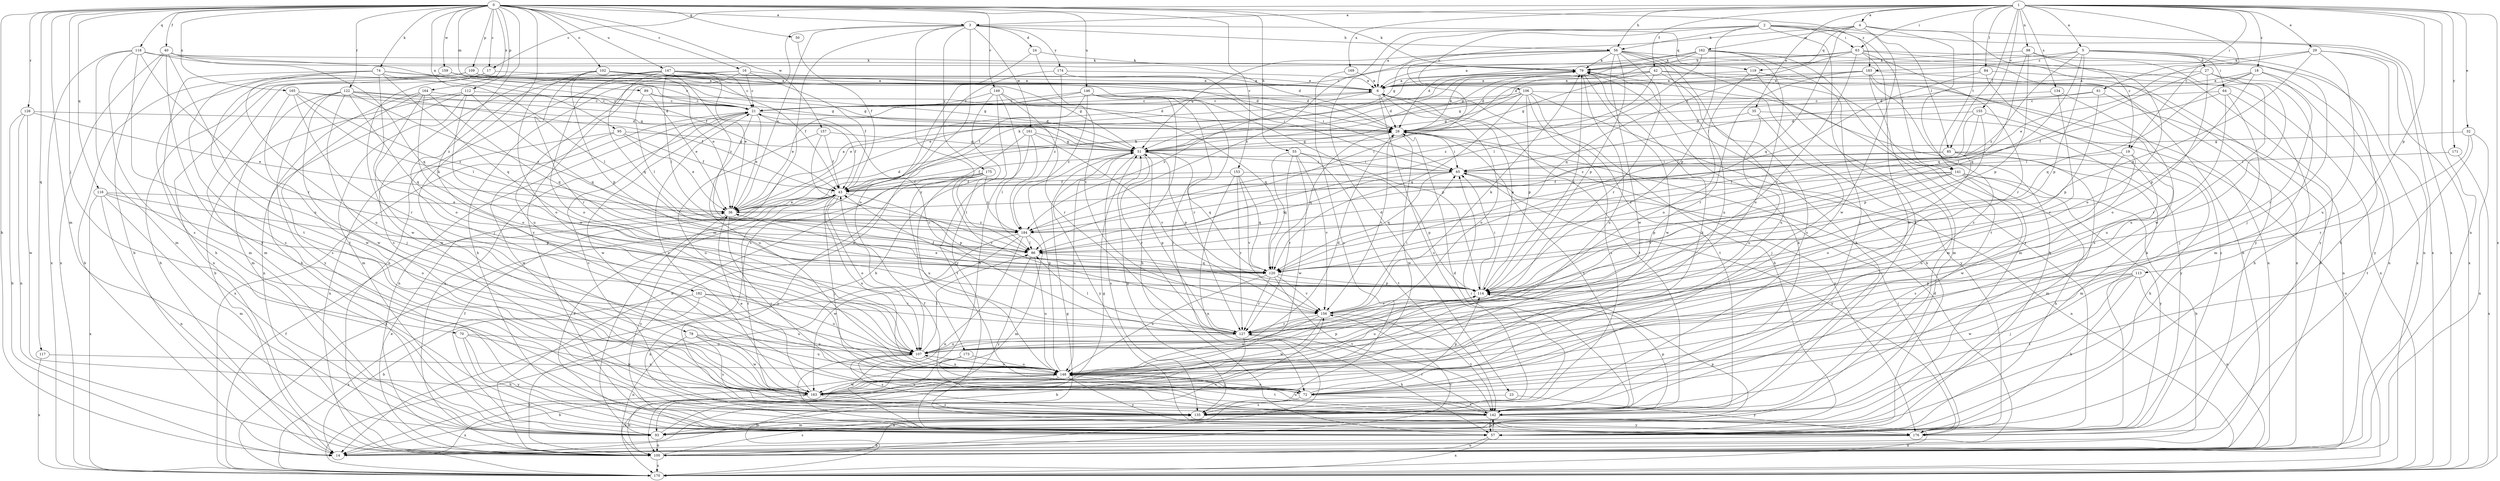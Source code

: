 strict digraph  {
0;
1;
2;
3;
4;
5;
6;
14;
16;
17;
18;
19;
21;
23;
24;
27;
28;
29;
32;
35;
36;
40;
42;
43;
50;
51;
55;
56;
57;
61;
63;
64;
65;
70;
72;
74;
78;
79;
84;
85;
86;
89;
93;
95;
98;
100;
102;
106;
107;
109;
112;
113;
114;
116;
117;
118;
119;
120;
122;
126;
127;
134;
135;
141;
142;
146;
147;
148;
149;
153;
155;
156;
157;
159;
161;
162;
163;
164;
165;
169;
170;
171;
173;
174;
175;
176;
182;
183;
184;
0 -> 3  [label=a];
0 -> 14  [label=b];
0 -> 16  [label=c];
0 -> 17  [label=c];
0 -> 40  [label=f];
0 -> 50  [label=g];
0 -> 55  [label=h];
0 -> 70  [label=j];
0 -> 74  [label=k];
0 -> 78  [label=k];
0 -> 79  [label=k];
0 -> 89  [label=m];
0 -> 93  [label=m];
0 -> 95  [label=n];
0 -> 102  [label=o];
0 -> 109  [label=p];
0 -> 112  [label=p];
0 -> 116  [label=q];
0 -> 117  [label=q];
0 -> 118  [label=q];
0 -> 122  [label=r];
0 -> 126  [label=r];
0 -> 146  [label=u];
0 -> 147  [label=u];
0 -> 149  [label=v];
0 -> 153  [label=v];
0 -> 157  [label=w];
0 -> 159  [label=w];
0 -> 164  [label=x];
0 -> 165  [label=x];
0 -> 182  [label=z];
0 -> 183  [label=z];
1 -> 3  [label=a];
1 -> 4  [label=a];
1 -> 5  [label=a];
1 -> 17  [label=c];
1 -> 18  [label=c];
1 -> 19  [label=c];
1 -> 29  [label=e];
1 -> 32  [label=e];
1 -> 35  [label=e];
1 -> 42  [label=f];
1 -> 56  [label=h];
1 -> 61  [label=i];
1 -> 63  [label=i];
1 -> 84  [label=l];
1 -> 85  [label=l];
1 -> 98  [label=n];
1 -> 100  [label=n];
1 -> 113  [label=p];
1 -> 134  [label=s];
1 -> 141  [label=t];
1 -> 155  [label=v];
1 -> 169  [label=x];
1 -> 170  [label=x];
1 -> 171  [label=y];
2 -> 6  [label=a];
2 -> 23  [label=d];
2 -> 56  [label=h];
2 -> 63  [label=i];
2 -> 85  [label=l];
2 -> 106  [label=o];
2 -> 114  [label=p];
2 -> 141  [label=t];
2 -> 142  [label=t];
2 -> 170  [label=x];
3 -> 24  [label=d];
3 -> 36  [label=e];
3 -> 56  [label=h];
3 -> 93  [label=m];
3 -> 100  [label=n];
3 -> 119  [label=q];
3 -> 161  [label=w];
3 -> 173  [label=y];
3 -> 174  [label=y];
3 -> 175  [label=y];
3 -> 176  [label=y];
4 -> 19  [label=c];
4 -> 51  [label=g];
4 -> 119  [label=q];
4 -> 120  [label=q];
4 -> 135  [label=s];
4 -> 162  [label=w];
4 -> 163  [label=w];
4 -> 170  [label=x];
5 -> 21  [label=c];
5 -> 27  [label=d];
5 -> 57  [label=h];
5 -> 64  [label=i];
5 -> 72  [label=j];
5 -> 114  [label=p];
5 -> 120  [label=q];
5 -> 183  [label=z];
5 -> 184  [label=z];
6 -> 21  [label=c];
6 -> 28  [label=d];
6 -> 57  [label=h];
6 -> 107  [label=o];
6 -> 135  [label=s];
6 -> 142  [label=t];
6 -> 184  [label=z];
14 -> 28  [label=d];
14 -> 156  [label=v];
16 -> 6  [label=a];
16 -> 21  [label=c];
16 -> 43  [label=f];
16 -> 57  [label=h];
16 -> 100  [label=n];
16 -> 148  [label=u];
17 -> 6  [label=a];
17 -> 14  [label=b];
17 -> 93  [label=m];
17 -> 100  [label=n];
18 -> 6  [label=a];
18 -> 28  [label=d];
18 -> 100  [label=n];
18 -> 114  [label=p];
18 -> 120  [label=q];
18 -> 127  [label=r];
19 -> 65  [label=i];
19 -> 93  [label=m];
19 -> 148  [label=u];
19 -> 163  [label=w];
21 -> 28  [label=d];
21 -> 36  [label=e];
21 -> 43  [label=f];
21 -> 100  [label=n];
21 -> 148  [label=u];
21 -> 163  [label=w];
21 -> 170  [label=x];
23 -> 135  [label=s];
23 -> 176  [label=y];
24 -> 79  [label=k];
24 -> 107  [label=o];
24 -> 156  [label=v];
27 -> 6  [label=a];
27 -> 86  [label=l];
27 -> 93  [label=m];
27 -> 107  [label=o];
27 -> 148  [label=u];
27 -> 176  [label=y];
28 -> 51  [label=g];
28 -> 65  [label=i];
28 -> 79  [label=k];
28 -> 120  [label=q];
28 -> 142  [label=t];
28 -> 156  [label=v];
28 -> 163  [label=w];
28 -> 176  [label=y];
29 -> 36  [label=e];
29 -> 79  [label=k];
29 -> 100  [label=n];
29 -> 120  [label=q];
29 -> 148  [label=u];
29 -> 170  [label=x];
32 -> 51  [label=g];
32 -> 100  [label=n];
32 -> 127  [label=r];
32 -> 142  [label=t];
35 -> 28  [label=d];
35 -> 72  [label=j];
35 -> 148  [label=u];
35 -> 176  [label=y];
36 -> 6  [label=a];
36 -> 28  [label=d];
36 -> 72  [label=j];
36 -> 79  [label=k];
36 -> 176  [label=y];
36 -> 184  [label=z];
40 -> 14  [label=b];
40 -> 43  [label=f];
40 -> 79  [label=k];
40 -> 120  [label=q];
40 -> 148  [label=u];
40 -> 170  [label=x];
40 -> 176  [label=y];
42 -> 6  [label=a];
42 -> 14  [label=b];
42 -> 28  [label=d];
42 -> 51  [label=g];
42 -> 93  [label=m];
42 -> 148  [label=u];
42 -> 184  [label=z];
43 -> 36  [label=e];
43 -> 72  [label=j];
43 -> 79  [label=k];
43 -> 107  [label=o];
43 -> 114  [label=p];
43 -> 142  [label=t];
43 -> 148  [label=u];
50 -> 43  [label=f];
51 -> 65  [label=i];
51 -> 114  [label=p];
51 -> 120  [label=q];
51 -> 127  [label=r];
51 -> 135  [label=s];
51 -> 148  [label=u];
51 -> 176  [label=y];
55 -> 65  [label=i];
55 -> 120  [label=q];
55 -> 127  [label=r];
55 -> 142  [label=t];
55 -> 156  [label=v];
55 -> 163  [label=w];
56 -> 14  [label=b];
56 -> 51  [label=g];
56 -> 79  [label=k];
56 -> 86  [label=l];
56 -> 114  [label=p];
56 -> 127  [label=r];
56 -> 135  [label=s];
56 -> 148  [label=u];
56 -> 163  [label=w];
56 -> 176  [label=y];
56 -> 184  [label=z];
57 -> 43  [label=f];
57 -> 100  [label=n];
57 -> 142  [label=t];
57 -> 170  [label=x];
61 -> 21  [label=c];
61 -> 65  [label=i];
61 -> 100  [label=n];
61 -> 114  [label=p];
63 -> 28  [label=d];
63 -> 79  [label=k];
63 -> 120  [label=q];
63 -> 127  [label=r];
63 -> 156  [label=v];
63 -> 163  [label=w];
63 -> 170  [label=x];
63 -> 176  [label=y];
64 -> 21  [label=c];
64 -> 43  [label=f];
64 -> 57  [label=h];
64 -> 72  [label=j];
64 -> 127  [label=r];
65 -> 43  [label=f];
65 -> 86  [label=l];
65 -> 100  [label=n];
65 -> 120  [label=q];
65 -> 176  [label=y];
70 -> 57  [label=h];
70 -> 107  [label=o];
70 -> 163  [label=w];
70 -> 176  [label=y];
72 -> 79  [label=k];
72 -> 100  [label=n];
72 -> 114  [label=p];
72 -> 142  [label=t];
72 -> 148  [label=u];
74 -> 6  [label=a];
74 -> 51  [label=g];
74 -> 86  [label=l];
74 -> 93  [label=m];
74 -> 107  [label=o];
74 -> 120  [label=q];
74 -> 135  [label=s];
74 -> 148  [label=u];
78 -> 100  [label=n];
78 -> 107  [label=o];
78 -> 135  [label=s];
78 -> 148  [label=u];
78 -> 163  [label=w];
79 -> 6  [label=a];
79 -> 36  [label=e];
79 -> 148  [label=u];
79 -> 163  [label=w];
84 -> 6  [label=a];
84 -> 86  [label=l];
84 -> 135  [label=s];
84 -> 170  [label=x];
85 -> 43  [label=f];
85 -> 57  [label=h];
85 -> 65  [label=i];
85 -> 93  [label=m];
85 -> 107  [label=o];
86 -> 120  [label=q];
86 -> 148  [label=u];
86 -> 176  [label=y];
89 -> 21  [label=c];
89 -> 28  [label=d];
89 -> 36  [label=e];
89 -> 86  [label=l];
93 -> 43  [label=f];
93 -> 51  [label=g];
93 -> 100  [label=n];
93 -> 114  [label=p];
95 -> 36  [label=e];
95 -> 43  [label=f];
95 -> 51  [label=g];
95 -> 100  [label=n];
95 -> 163  [label=w];
98 -> 79  [label=k];
98 -> 107  [label=o];
98 -> 114  [label=p];
98 -> 120  [label=q];
98 -> 163  [label=w];
100 -> 21  [label=c];
100 -> 36  [label=e];
100 -> 135  [label=s];
100 -> 156  [label=v];
100 -> 170  [label=x];
102 -> 6  [label=a];
102 -> 28  [label=d];
102 -> 36  [label=e];
102 -> 43  [label=f];
102 -> 51  [label=g];
102 -> 107  [label=o];
102 -> 114  [label=p];
102 -> 127  [label=r];
102 -> 163  [label=w];
106 -> 21  [label=c];
106 -> 36  [label=e];
106 -> 51  [label=g];
106 -> 57  [label=h];
106 -> 114  [label=p];
106 -> 120  [label=q];
106 -> 135  [label=s];
106 -> 142  [label=t];
106 -> 176  [label=y];
107 -> 28  [label=d];
107 -> 86  [label=l];
107 -> 135  [label=s];
107 -> 148  [label=u];
107 -> 176  [label=y];
109 -> 6  [label=a];
109 -> 28  [label=d];
109 -> 51  [label=g];
109 -> 57  [label=h];
109 -> 142  [label=t];
112 -> 14  [label=b];
112 -> 21  [label=c];
112 -> 93  [label=m];
112 -> 100  [label=n];
112 -> 107  [label=o];
112 -> 120  [label=q];
113 -> 57  [label=h];
113 -> 72  [label=j];
113 -> 100  [label=n];
113 -> 114  [label=p];
113 -> 142  [label=t];
113 -> 163  [label=w];
114 -> 6  [label=a];
114 -> 36  [label=e];
114 -> 43  [label=f];
114 -> 65  [label=i];
114 -> 79  [label=k];
114 -> 148  [label=u];
114 -> 156  [label=v];
116 -> 36  [label=e];
116 -> 93  [label=m];
116 -> 100  [label=n];
116 -> 107  [label=o];
116 -> 114  [label=p];
116 -> 170  [label=x];
117 -> 148  [label=u];
117 -> 170  [label=x];
118 -> 28  [label=d];
118 -> 79  [label=k];
118 -> 93  [label=m];
118 -> 127  [label=r];
118 -> 135  [label=s];
118 -> 142  [label=t];
118 -> 170  [label=x];
119 -> 6  [label=a];
119 -> 93  [label=m];
119 -> 100  [label=n];
119 -> 107  [label=o];
120 -> 114  [label=p];
120 -> 127  [label=r];
120 -> 142  [label=t];
120 -> 148  [label=u];
120 -> 156  [label=v];
122 -> 21  [label=c];
122 -> 28  [label=d];
122 -> 43  [label=f];
122 -> 72  [label=j];
122 -> 93  [label=m];
122 -> 120  [label=q];
122 -> 163  [label=w];
122 -> 176  [label=y];
122 -> 184  [label=z];
126 -> 14  [label=b];
126 -> 28  [label=d];
126 -> 36  [label=e];
126 -> 100  [label=n];
126 -> 163  [label=w];
127 -> 14  [label=b];
127 -> 21  [label=c];
127 -> 51  [label=g];
127 -> 57  [label=h];
127 -> 86  [label=l];
127 -> 107  [label=o];
134 -> 21  [label=c];
134 -> 127  [label=r];
134 -> 148  [label=u];
135 -> 21  [label=c];
135 -> 28  [label=d];
135 -> 51  [label=g];
135 -> 79  [label=k];
135 -> 93  [label=m];
135 -> 176  [label=y];
141 -> 14  [label=b];
141 -> 43  [label=f];
141 -> 57  [label=h];
141 -> 114  [label=p];
141 -> 135  [label=s];
141 -> 156  [label=v];
141 -> 176  [label=y];
141 -> 184  [label=z];
142 -> 43  [label=f];
142 -> 57  [label=h];
142 -> 65  [label=i];
142 -> 79  [label=k];
142 -> 93  [label=m];
142 -> 107  [label=o];
142 -> 114  [label=p];
142 -> 127  [label=r];
142 -> 148  [label=u];
142 -> 170  [label=x];
146 -> 21  [label=c];
146 -> 36  [label=e];
146 -> 43  [label=f];
146 -> 57  [label=h];
146 -> 72  [label=j];
146 -> 114  [label=p];
146 -> 127  [label=r];
146 -> 184  [label=z];
147 -> 6  [label=a];
147 -> 21  [label=c];
147 -> 36  [label=e];
147 -> 65  [label=i];
147 -> 72  [label=j];
147 -> 86  [label=l];
147 -> 107  [label=o];
147 -> 120  [label=q];
147 -> 135  [label=s];
147 -> 184  [label=z];
148 -> 14  [label=b];
148 -> 51  [label=g];
148 -> 72  [label=j];
148 -> 107  [label=o];
148 -> 114  [label=p];
148 -> 142  [label=t];
148 -> 163  [label=w];
148 -> 170  [label=x];
148 -> 176  [label=y];
149 -> 14  [label=b];
149 -> 21  [label=c];
149 -> 57  [label=h];
149 -> 120  [label=q];
149 -> 127  [label=r];
149 -> 176  [label=y];
153 -> 43  [label=f];
153 -> 100  [label=n];
153 -> 114  [label=p];
153 -> 120  [label=q];
153 -> 127  [label=r];
153 -> 156  [label=v];
155 -> 28  [label=d];
155 -> 86  [label=l];
155 -> 114  [label=p];
155 -> 170  [label=x];
155 -> 184  [label=z];
156 -> 65  [label=i];
156 -> 79  [label=k];
156 -> 127  [label=r];
156 -> 142  [label=t];
156 -> 148  [label=u];
156 -> 163  [label=w];
157 -> 43  [label=f];
157 -> 51  [label=g];
157 -> 86  [label=l];
157 -> 148  [label=u];
159 -> 6  [label=a];
159 -> 14  [label=b];
159 -> 21  [label=c];
159 -> 51  [label=g];
161 -> 51  [label=g];
161 -> 86  [label=l];
161 -> 100  [label=n];
161 -> 142  [label=t];
161 -> 156  [label=v];
162 -> 6  [label=a];
162 -> 28  [label=d];
162 -> 51  [label=g];
162 -> 72  [label=j];
162 -> 79  [label=k];
162 -> 86  [label=l];
162 -> 107  [label=o];
162 -> 142  [label=t];
162 -> 176  [label=y];
163 -> 21  [label=c];
163 -> 36  [label=e];
163 -> 100  [label=n];
163 -> 135  [label=s];
163 -> 170  [label=x];
164 -> 21  [label=c];
164 -> 57  [label=h];
164 -> 107  [label=o];
164 -> 120  [label=q];
164 -> 135  [label=s];
164 -> 163  [label=w];
165 -> 21  [label=c];
165 -> 51  [label=g];
165 -> 86  [label=l];
165 -> 127  [label=r];
165 -> 163  [label=w];
165 -> 184  [label=z];
169 -> 6  [label=a];
169 -> 135  [label=s];
170 -> 43  [label=f];
170 -> 51  [label=g];
171 -> 65  [label=i];
171 -> 170  [label=x];
173 -> 14  [label=b];
173 -> 72  [label=j];
173 -> 148  [label=u];
174 -> 6  [label=a];
174 -> 65  [label=i];
174 -> 135  [label=s];
174 -> 184  [label=z];
175 -> 43  [label=f];
175 -> 86  [label=l];
175 -> 148  [label=u];
175 -> 156  [label=v];
175 -> 170  [label=x];
175 -> 176  [label=y];
175 -> 184  [label=z];
176 -> 14  [label=b];
176 -> 65  [label=i];
176 -> 79  [label=k];
182 -> 14  [label=b];
182 -> 107  [label=o];
182 -> 148  [label=u];
182 -> 156  [label=v];
182 -> 170  [label=x];
183 -> 6  [label=a];
183 -> 51  [label=g];
183 -> 57  [label=h];
183 -> 93  [label=m];
183 -> 100  [label=n];
183 -> 127  [label=r];
183 -> 176  [label=y];
184 -> 86  [label=l];
184 -> 93  [label=m];
184 -> 100  [label=n];
184 -> 163  [label=w];
184 -> 170  [label=x];
}
